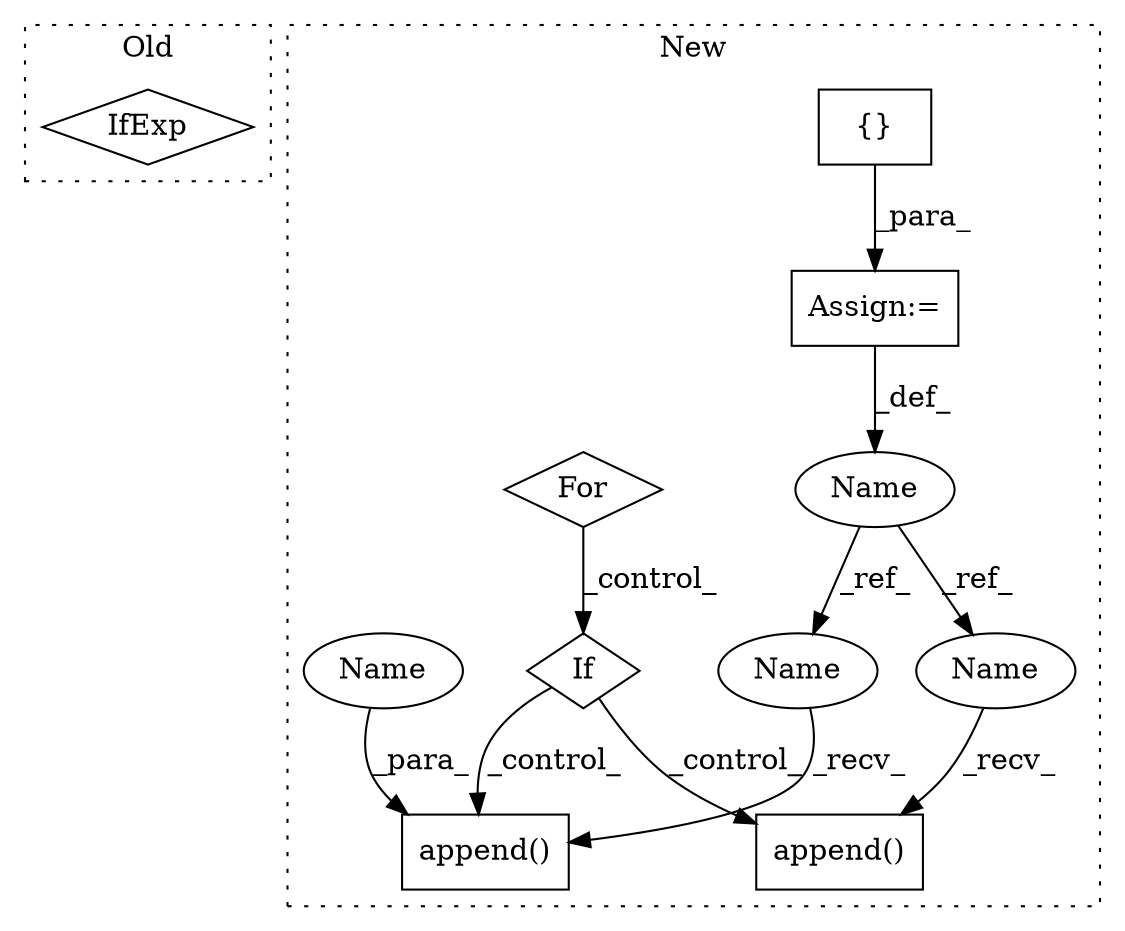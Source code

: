 digraph G {
subgraph cluster0 {
1 [label="IfExp" a="51" s="2116,2146" l="4,6" shape="diamond"];
label = "Old";
style="dotted";
}
subgraph cluster1 {
2 [label="append()" a="75" s="2255,2290" l="17,1" shape="box"];
3 [label="{}" a="59" s="2108,2108" l="2,1" shape="box"];
4 [label="Assign:=" a="68" s="2105" l="3" shape="box"];
5 [label="For" a="107" s="2117,2136" l="4,10" shape="diamond"];
6 [label="If" a="96" s="2231" l="0" shape="diamond"];
7 [label="Name" a="87" s="2096" l="9" shape="ellipse"];
8 [label="append()" a="75" s="2306,2324" l="17,1" shape="box"];
9 [label="Name" a="87" s="2255" l="9" shape="ellipse"];
10 [label="Name" a="87" s="2306" l="9" shape="ellipse"];
11 [label="Name" a="87" s="2323" l="1" shape="ellipse"];
label = "New";
style="dotted";
}
3 -> 4 [label="_para_"];
4 -> 7 [label="_def_"];
5 -> 6 [label="_control_"];
6 -> 2 [label="_control_"];
6 -> 8 [label="_control_"];
7 -> 9 [label="_ref_"];
7 -> 10 [label="_ref_"];
9 -> 2 [label="_recv_"];
10 -> 8 [label="_recv_"];
11 -> 8 [label="_para_"];
}